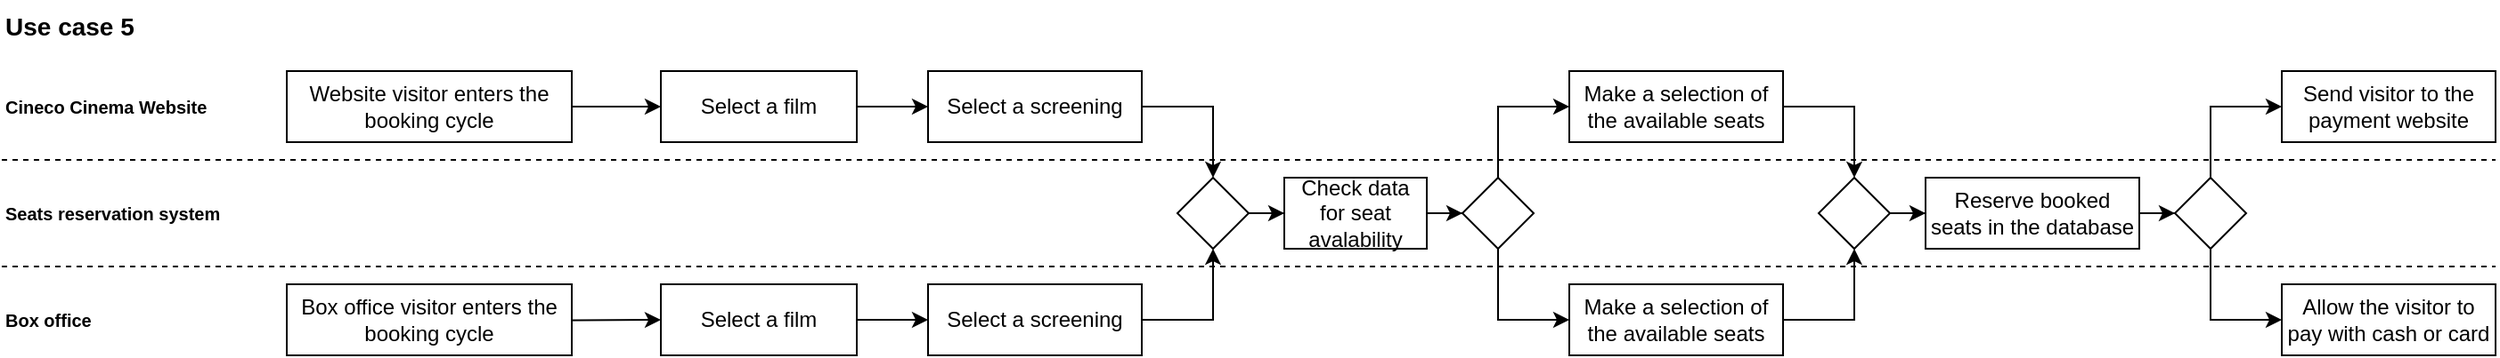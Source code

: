 <mxfile version="23.1.0" type="github">
  <diagram name="Pagina-1" id="Y6yQT46hAEPwQic3pjKh">
    <mxGraphModel dx="1037" dy="522" grid="1" gridSize="10" guides="1" tooltips="1" connect="1" arrows="1" fold="1" page="1" pageScale="1" pageWidth="827" pageHeight="1169" math="0" shadow="0">
      <root>
        <mxCell id="0" />
        <mxCell id="1" parent="0" />
        <mxCell id="6FREu-mGXu_wDnhQattR-1" style="edgeStyle=orthogonalEdgeStyle;rounded=0;orthogonalLoop=1;jettySize=auto;html=1;entryX=0;entryY=0.5;entryDx=0;entryDy=0;" edge="1" parent="1" target="6FREu-mGXu_wDnhQattR-21">
          <mxGeometry relative="1" as="geometry">
            <mxPoint x="240.0" y="220" as="sourcePoint" />
            <mxPoint x="800" y="240" as="targetPoint" />
          </mxGeometry>
        </mxCell>
        <mxCell id="6FREu-mGXu_wDnhQattR-2" value="Box office visitor enters the booking cycle" style="rounded=0;whiteSpace=wrap;html=1;" vertex="1" parent="1">
          <mxGeometry x="200" y="200" width="160" height="40" as="geometry" />
        </mxCell>
        <mxCell id="6FREu-mGXu_wDnhQattR-3" style="edgeStyle=orthogonalEdgeStyle;rounded=0;orthogonalLoop=1;jettySize=auto;html=1;entryX=0;entryY=0.5;entryDx=0;entryDy=0;" edge="1" parent="1" source="6FREu-mGXu_wDnhQattR-4" target="6FREu-mGXu_wDnhQattR-6">
          <mxGeometry relative="1" as="geometry" />
        </mxCell>
        <mxCell id="6FREu-mGXu_wDnhQattR-4" value="Website visitor enters the booking cycle" style="rounded=0;whiteSpace=wrap;html=1;" vertex="1" parent="1">
          <mxGeometry x="200" y="80" width="160" height="40" as="geometry" />
        </mxCell>
        <mxCell id="6FREu-mGXu_wDnhQattR-5" style="edgeStyle=orthogonalEdgeStyle;rounded=0;orthogonalLoop=1;jettySize=auto;html=1;entryX=0;entryY=0.5;entryDx=0;entryDy=0;" edge="1" parent="1" source="6FREu-mGXu_wDnhQattR-6" target="6FREu-mGXu_wDnhQattR-8">
          <mxGeometry relative="1" as="geometry" />
        </mxCell>
        <mxCell id="6FREu-mGXu_wDnhQattR-6" value="Select a film" style="rounded=0;whiteSpace=wrap;html=1;" vertex="1" parent="1">
          <mxGeometry x="410" y="80" width="110" height="40" as="geometry" />
        </mxCell>
        <mxCell id="6FREu-mGXu_wDnhQattR-26" style="edgeStyle=orthogonalEdgeStyle;rounded=0;orthogonalLoop=1;jettySize=auto;html=1;entryX=0.5;entryY=0;entryDx=0;entryDy=0;" edge="1" parent="1" source="6FREu-mGXu_wDnhQattR-8" target="6FREu-mGXu_wDnhQattR-23">
          <mxGeometry relative="1" as="geometry" />
        </mxCell>
        <mxCell id="6FREu-mGXu_wDnhQattR-8" value="Select a screening" style="rounded=0;whiteSpace=wrap;html=1;" vertex="1" parent="1">
          <mxGeometry x="560" y="80" width="120" height="40" as="geometry" />
        </mxCell>
        <mxCell id="6FREu-mGXu_wDnhQattR-29" style="edgeStyle=orthogonalEdgeStyle;rounded=0;orthogonalLoop=1;jettySize=auto;html=1;entryX=0;entryY=0.5;entryDx=0;entryDy=0;" edge="1" parent="1" source="6FREu-mGXu_wDnhQattR-10" target="6FREu-mGXu_wDnhQattR-28">
          <mxGeometry relative="1" as="geometry" />
        </mxCell>
        <mxCell id="6FREu-mGXu_wDnhQattR-10" value="Check data for seat avalability" style="rounded=0;whiteSpace=wrap;html=1;" vertex="1" parent="1">
          <mxGeometry x="760" y="140" width="80" height="40" as="geometry" />
        </mxCell>
        <mxCell id="6FREu-mGXu_wDnhQattR-11" value="" style="endArrow=none;dashed=1;html=1;rounded=0;" edge="1" parent="1">
          <mxGeometry width="50" height="50" relative="1" as="geometry">
            <mxPoint x="40" y="130" as="sourcePoint" />
            <mxPoint x="1440" y="130" as="targetPoint" />
          </mxGeometry>
        </mxCell>
        <mxCell id="6FREu-mGXu_wDnhQattR-12" value="&lt;font size=&quot;1&quot;&gt;&lt;b&gt;Seats reservation system&lt;br&gt;&lt;/b&gt;&lt;/font&gt;" style="text;html=1;strokeColor=none;fillColor=none;align=left;verticalAlign=middle;whiteSpace=wrap;rounded=0;" vertex="1" parent="1">
          <mxGeometry x="40" y="145" width="130" height="30" as="geometry" />
        </mxCell>
        <mxCell id="6FREu-mGXu_wDnhQattR-13" value="&lt;font size=&quot;1&quot;&gt;&lt;b&gt;Cineco Cinema Website&lt;br&gt;&lt;/b&gt;&lt;/font&gt;" style="text;html=1;strokeColor=none;fillColor=none;align=left;verticalAlign=middle;whiteSpace=wrap;rounded=0;" vertex="1" parent="1">
          <mxGeometry x="40" y="85" width="140" height="30" as="geometry" />
        </mxCell>
        <mxCell id="6FREu-mGXu_wDnhQattR-14" value="" style="endArrow=none;dashed=1;html=1;rounded=0;" edge="1" parent="1">
          <mxGeometry width="50" height="50" relative="1" as="geometry">
            <mxPoint x="40" y="190" as="sourcePoint" />
            <mxPoint x="1440" y="190" as="targetPoint" />
          </mxGeometry>
        </mxCell>
        <mxCell id="6FREu-mGXu_wDnhQattR-15" value="&lt;font size=&quot;1&quot;&gt;&lt;b&gt;Box office&lt;br&gt;&lt;/b&gt;&lt;/font&gt;" style="text;html=1;strokeColor=none;fillColor=none;align=left;verticalAlign=middle;whiteSpace=wrap;rounded=0;" vertex="1" parent="1">
          <mxGeometry x="40" y="205" width="120" height="30" as="geometry" />
        </mxCell>
        <mxCell id="6FREu-mGXu_wDnhQattR-19" value="&lt;b&gt;&lt;font style=&quot;font-size: 14px;&quot;&gt;Use case 5&lt;br&gt;&lt;/font&gt;&lt;/b&gt;" style="text;html=1;strokeColor=none;fillColor=none;align=left;verticalAlign=middle;whiteSpace=wrap;rounded=0;" vertex="1" parent="1">
          <mxGeometry x="40" y="40" width="120" height="30" as="geometry" />
        </mxCell>
        <mxCell id="6FREu-mGXu_wDnhQattR-25" style="edgeStyle=orthogonalEdgeStyle;rounded=0;orthogonalLoop=1;jettySize=auto;html=1;entryX=0.5;entryY=1;entryDx=0;entryDy=0;" edge="1" parent="1" source="6FREu-mGXu_wDnhQattR-20" target="6FREu-mGXu_wDnhQattR-23">
          <mxGeometry relative="1" as="geometry" />
        </mxCell>
        <mxCell id="6FREu-mGXu_wDnhQattR-20" value="Select a screening" style="rounded=0;whiteSpace=wrap;html=1;" vertex="1" parent="1">
          <mxGeometry x="560" y="200" width="120" height="40" as="geometry" />
        </mxCell>
        <mxCell id="6FREu-mGXu_wDnhQattR-22" style="edgeStyle=orthogonalEdgeStyle;rounded=0;orthogonalLoop=1;jettySize=auto;html=1;entryX=0;entryY=0.5;entryDx=0;entryDy=0;" edge="1" parent="1" source="6FREu-mGXu_wDnhQattR-21" target="6FREu-mGXu_wDnhQattR-20">
          <mxGeometry relative="1" as="geometry" />
        </mxCell>
        <mxCell id="6FREu-mGXu_wDnhQattR-21" value="Select a film" style="rounded=0;whiteSpace=wrap;html=1;" vertex="1" parent="1">
          <mxGeometry x="410" y="200" width="110" height="40" as="geometry" />
        </mxCell>
        <mxCell id="6FREu-mGXu_wDnhQattR-27" style="edgeStyle=orthogonalEdgeStyle;rounded=0;orthogonalLoop=1;jettySize=auto;html=1;entryX=0;entryY=0.5;entryDx=0;entryDy=0;" edge="1" parent="1" source="6FREu-mGXu_wDnhQattR-23" target="6FREu-mGXu_wDnhQattR-10">
          <mxGeometry relative="1" as="geometry" />
        </mxCell>
        <mxCell id="6FREu-mGXu_wDnhQattR-23" value="" style="rhombus;whiteSpace=wrap;html=1;" vertex="1" parent="1">
          <mxGeometry x="700" y="140" width="40" height="40" as="geometry" />
        </mxCell>
        <mxCell id="6FREu-mGXu_wDnhQattR-39" style="edgeStyle=orthogonalEdgeStyle;rounded=0;orthogonalLoop=1;jettySize=auto;html=1;entryX=0;entryY=0.5;entryDx=0;entryDy=0;" edge="1" parent="1" source="6FREu-mGXu_wDnhQattR-28" target="6FREu-mGXu_wDnhQattR-30">
          <mxGeometry relative="1" as="geometry">
            <Array as="points">
              <mxPoint x="880" y="100" />
            </Array>
          </mxGeometry>
        </mxCell>
        <mxCell id="6FREu-mGXu_wDnhQattR-41" style="edgeStyle=orthogonalEdgeStyle;rounded=0;orthogonalLoop=1;jettySize=auto;html=1;entryX=0;entryY=0.5;entryDx=0;entryDy=0;" edge="1" parent="1" source="6FREu-mGXu_wDnhQattR-28" target="6FREu-mGXu_wDnhQattR-31">
          <mxGeometry relative="1" as="geometry">
            <Array as="points">
              <mxPoint x="880" y="220" />
            </Array>
          </mxGeometry>
        </mxCell>
        <mxCell id="6FREu-mGXu_wDnhQattR-28" value="" style="rhombus;whiteSpace=wrap;html=1;" vertex="1" parent="1">
          <mxGeometry x="860" y="140" width="40" height="40" as="geometry" />
        </mxCell>
        <mxCell id="6FREu-mGXu_wDnhQattR-43" style="edgeStyle=orthogonalEdgeStyle;rounded=0;orthogonalLoop=1;jettySize=auto;html=1;entryX=0.5;entryY=0;entryDx=0;entryDy=0;" edge="1" parent="1" source="6FREu-mGXu_wDnhQattR-30" target="6FREu-mGXu_wDnhQattR-35">
          <mxGeometry relative="1" as="geometry" />
        </mxCell>
        <mxCell id="6FREu-mGXu_wDnhQattR-30" value="Make a selection of the available seats" style="rounded=0;whiteSpace=wrap;html=1;" vertex="1" parent="1">
          <mxGeometry x="920" y="80" width="120" height="40" as="geometry" />
        </mxCell>
        <mxCell id="6FREu-mGXu_wDnhQattR-42" style="edgeStyle=orthogonalEdgeStyle;rounded=0;orthogonalLoop=1;jettySize=auto;html=1;" edge="1" parent="1" source="6FREu-mGXu_wDnhQattR-31" target="6FREu-mGXu_wDnhQattR-35">
          <mxGeometry relative="1" as="geometry" />
        </mxCell>
        <mxCell id="6FREu-mGXu_wDnhQattR-31" value="Make a selection of the available seats" style="rounded=0;whiteSpace=wrap;html=1;" vertex="1" parent="1">
          <mxGeometry x="920" y="200" width="120" height="40" as="geometry" />
        </mxCell>
        <mxCell id="6FREu-mGXu_wDnhQattR-32" style="edgeStyle=orthogonalEdgeStyle;rounded=0;orthogonalLoop=1;jettySize=auto;html=1;entryX=0;entryY=0.5;entryDx=0;entryDy=0;" edge="1" source="6FREu-mGXu_wDnhQattR-33" target="6FREu-mGXu_wDnhQattR-36" parent="1">
          <mxGeometry relative="1" as="geometry" />
        </mxCell>
        <mxCell id="6FREu-mGXu_wDnhQattR-33" value="Reserve booked seats in the database" style="rounded=0;whiteSpace=wrap;html=1;" vertex="1" parent="1">
          <mxGeometry x="1120" y="140" width="120" height="40" as="geometry" />
        </mxCell>
        <mxCell id="6FREu-mGXu_wDnhQattR-34" style="edgeStyle=orthogonalEdgeStyle;rounded=0;orthogonalLoop=1;jettySize=auto;html=1;entryX=0;entryY=0.5;entryDx=0;entryDy=0;" edge="1" source="6FREu-mGXu_wDnhQattR-35" target="6FREu-mGXu_wDnhQattR-33" parent="1">
          <mxGeometry relative="1" as="geometry" />
        </mxCell>
        <mxCell id="6FREu-mGXu_wDnhQattR-35" value="" style="rhombus;whiteSpace=wrap;html=1;" vertex="1" parent="1">
          <mxGeometry x="1060" y="140" width="40" height="40" as="geometry" />
        </mxCell>
        <mxCell id="6FREu-mGXu_wDnhQattR-44" style="edgeStyle=orthogonalEdgeStyle;rounded=0;orthogonalLoop=1;jettySize=auto;html=1;entryX=0;entryY=0.5;entryDx=0;entryDy=0;" edge="1" parent="1" source="6FREu-mGXu_wDnhQattR-36" target="6FREu-mGXu_wDnhQattR-37">
          <mxGeometry relative="1" as="geometry">
            <Array as="points">
              <mxPoint x="1280" y="100" />
            </Array>
          </mxGeometry>
        </mxCell>
        <mxCell id="6FREu-mGXu_wDnhQattR-47" style="edgeStyle=orthogonalEdgeStyle;rounded=0;orthogonalLoop=1;jettySize=auto;html=1;entryX=0;entryY=0.5;entryDx=0;entryDy=0;" edge="1" parent="1" source="6FREu-mGXu_wDnhQattR-36" target="6FREu-mGXu_wDnhQattR-38">
          <mxGeometry relative="1" as="geometry">
            <Array as="points">
              <mxPoint x="1280" y="220" />
            </Array>
          </mxGeometry>
        </mxCell>
        <mxCell id="6FREu-mGXu_wDnhQattR-36" value="" style="rhombus;whiteSpace=wrap;html=1;" vertex="1" parent="1">
          <mxGeometry x="1260" y="140" width="40" height="40" as="geometry" />
        </mxCell>
        <mxCell id="6FREu-mGXu_wDnhQattR-37" value="Send visitor to the payment website" style="rounded=0;whiteSpace=wrap;html=1;" vertex="1" parent="1">
          <mxGeometry x="1320" y="80" width="120" height="40" as="geometry" />
        </mxCell>
        <mxCell id="6FREu-mGXu_wDnhQattR-38" value="Allow the visitor to pay with cash or card" style="rounded=0;whiteSpace=wrap;html=1;" vertex="1" parent="1">
          <mxGeometry x="1320" y="200" width="120" height="40" as="geometry" />
        </mxCell>
      </root>
    </mxGraphModel>
  </diagram>
</mxfile>
